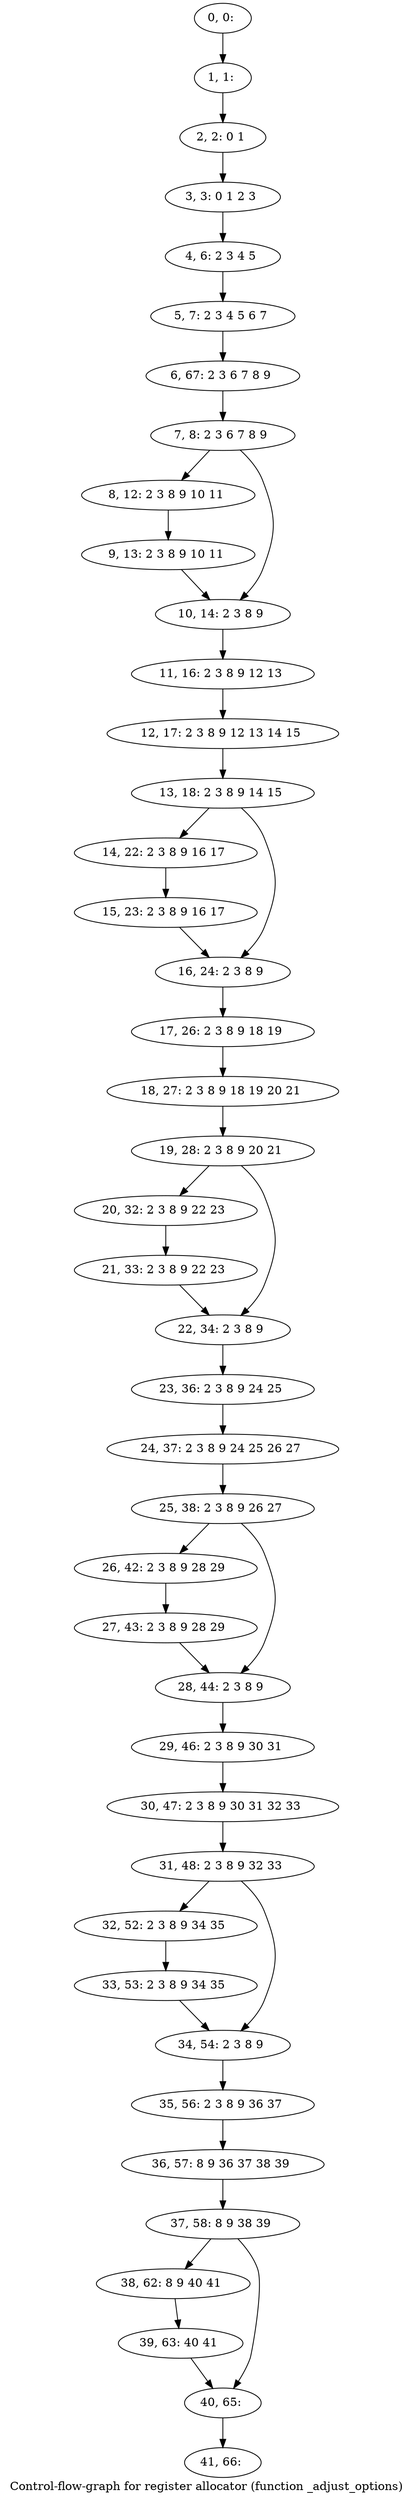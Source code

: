 digraph G {
graph [label="Control-flow-graph for register allocator (function _adjust_options)"]
0[label="0, 0: "];
1[label="1, 1: "];
2[label="2, 2: 0 1 "];
3[label="3, 3: 0 1 2 3 "];
4[label="4, 6: 2 3 4 5 "];
5[label="5, 7: 2 3 4 5 6 7 "];
6[label="6, 67: 2 3 6 7 8 9 "];
7[label="7, 8: 2 3 6 7 8 9 "];
8[label="8, 12: 2 3 8 9 10 11 "];
9[label="9, 13: 2 3 8 9 10 11 "];
10[label="10, 14: 2 3 8 9 "];
11[label="11, 16: 2 3 8 9 12 13 "];
12[label="12, 17: 2 3 8 9 12 13 14 15 "];
13[label="13, 18: 2 3 8 9 14 15 "];
14[label="14, 22: 2 3 8 9 16 17 "];
15[label="15, 23: 2 3 8 9 16 17 "];
16[label="16, 24: 2 3 8 9 "];
17[label="17, 26: 2 3 8 9 18 19 "];
18[label="18, 27: 2 3 8 9 18 19 20 21 "];
19[label="19, 28: 2 3 8 9 20 21 "];
20[label="20, 32: 2 3 8 9 22 23 "];
21[label="21, 33: 2 3 8 9 22 23 "];
22[label="22, 34: 2 3 8 9 "];
23[label="23, 36: 2 3 8 9 24 25 "];
24[label="24, 37: 2 3 8 9 24 25 26 27 "];
25[label="25, 38: 2 3 8 9 26 27 "];
26[label="26, 42: 2 3 8 9 28 29 "];
27[label="27, 43: 2 3 8 9 28 29 "];
28[label="28, 44: 2 3 8 9 "];
29[label="29, 46: 2 3 8 9 30 31 "];
30[label="30, 47: 2 3 8 9 30 31 32 33 "];
31[label="31, 48: 2 3 8 9 32 33 "];
32[label="32, 52: 2 3 8 9 34 35 "];
33[label="33, 53: 2 3 8 9 34 35 "];
34[label="34, 54: 2 3 8 9 "];
35[label="35, 56: 2 3 8 9 36 37 "];
36[label="36, 57: 8 9 36 37 38 39 "];
37[label="37, 58: 8 9 38 39 "];
38[label="38, 62: 8 9 40 41 "];
39[label="39, 63: 40 41 "];
40[label="40, 65: "];
41[label="41, 66: "];
0->1 ;
1->2 ;
2->3 ;
3->4 ;
4->5 ;
5->6 ;
6->7 ;
7->8 ;
7->10 ;
8->9 ;
9->10 ;
10->11 ;
11->12 ;
12->13 ;
13->14 ;
13->16 ;
14->15 ;
15->16 ;
16->17 ;
17->18 ;
18->19 ;
19->20 ;
19->22 ;
20->21 ;
21->22 ;
22->23 ;
23->24 ;
24->25 ;
25->26 ;
25->28 ;
26->27 ;
27->28 ;
28->29 ;
29->30 ;
30->31 ;
31->32 ;
31->34 ;
32->33 ;
33->34 ;
34->35 ;
35->36 ;
36->37 ;
37->38 ;
37->40 ;
38->39 ;
39->40 ;
40->41 ;
}
